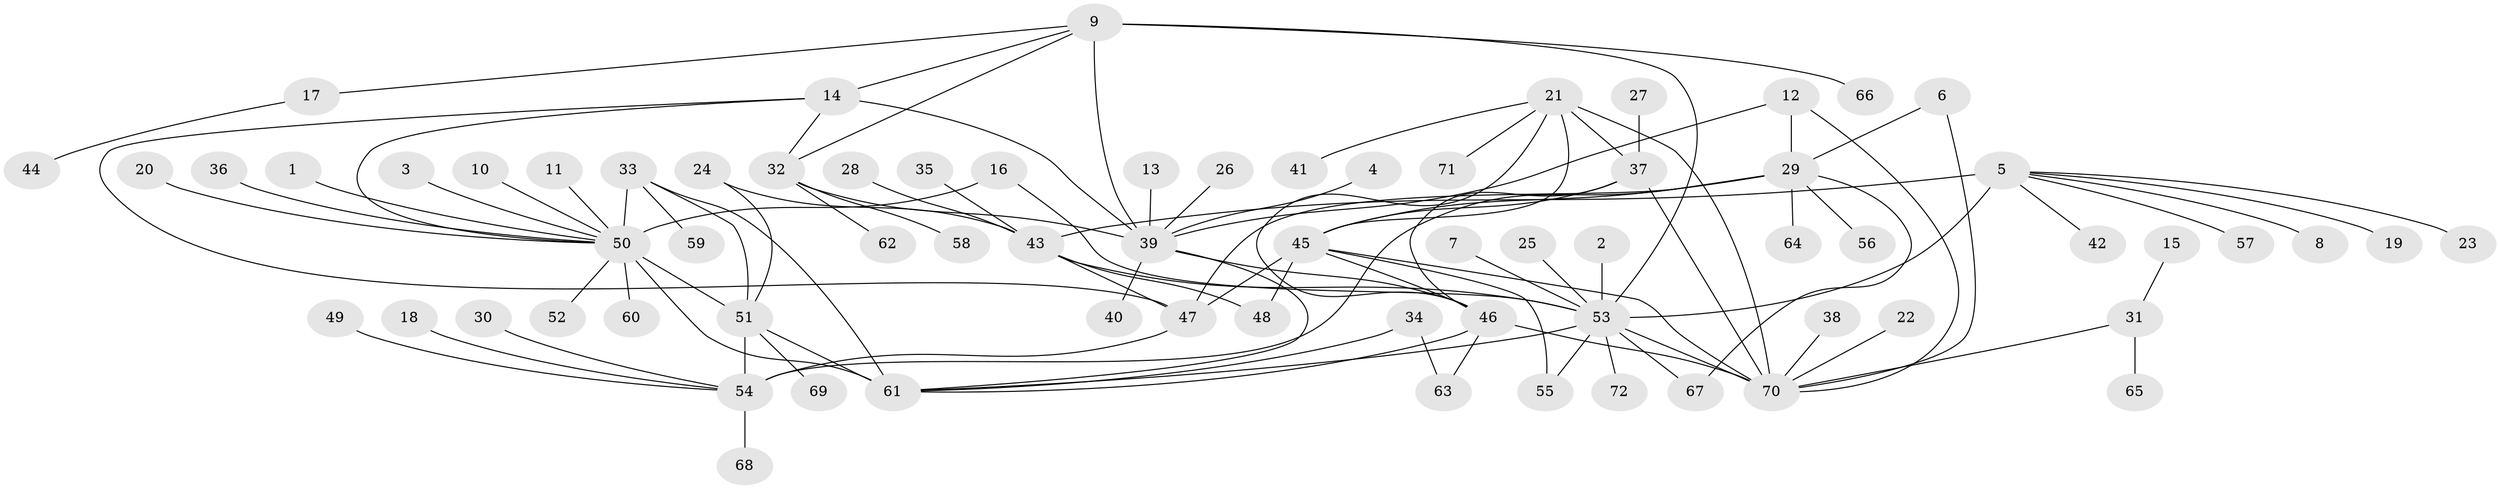 // original degree distribution, {11: 0.027777777777777776, 9: 0.020833333333333332, 8: 0.08333333333333333, 7: 0.034722222222222224, 10: 0.027777777777777776, 12: 0.013888888888888888, 13: 0.013888888888888888, 6: 0.006944444444444444, 15: 0.006944444444444444, 14: 0.006944444444444444, 4: 0.020833333333333332, 1: 0.5763888888888888, 2: 0.13194444444444445, 3: 0.027777777777777776}
// Generated by graph-tools (version 1.1) at 2025/02/03/09/25 03:02:44]
// undirected, 72 vertices, 102 edges
graph export_dot {
graph [start="1"]
  node [color=gray90,style=filled];
  1;
  2;
  3;
  4;
  5;
  6;
  7;
  8;
  9;
  10;
  11;
  12;
  13;
  14;
  15;
  16;
  17;
  18;
  19;
  20;
  21;
  22;
  23;
  24;
  25;
  26;
  27;
  28;
  29;
  30;
  31;
  32;
  33;
  34;
  35;
  36;
  37;
  38;
  39;
  40;
  41;
  42;
  43;
  44;
  45;
  46;
  47;
  48;
  49;
  50;
  51;
  52;
  53;
  54;
  55;
  56;
  57;
  58;
  59;
  60;
  61;
  62;
  63;
  64;
  65;
  66;
  67;
  68;
  69;
  70;
  71;
  72;
  1 -- 50 [weight=1.0];
  2 -- 53 [weight=1.0];
  3 -- 50 [weight=1.0];
  4 -- 39 [weight=1.0];
  5 -- 8 [weight=1.0];
  5 -- 19 [weight=1.0];
  5 -- 23 [weight=1.0];
  5 -- 42 [weight=1.0];
  5 -- 43 [weight=4.0];
  5 -- 53 [weight=8.0];
  5 -- 57 [weight=1.0];
  6 -- 29 [weight=1.0];
  6 -- 70 [weight=1.0];
  7 -- 53 [weight=1.0];
  9 -- 14 [weight=1.0];
  9 -- 17 [weight=1.0];
  9 -- 32 [weight=2.0];
  9 -- 39 [weight=3.0];
  9 -- 53 [weight=1.0];
  9 -- 66 [weight=1.0];
  10 -- 50 [weight=1.0];
  11 -- 50 [weight=1.0];
  12 -- 29 [weight=1.0];
  12 -- 39 [weight=1.0];
  12 -- 70 [weight=1.0];
  13 -- 39 [weight=1.0];
  14 -- 32 [weight=2.0];
  14 -- 39 [weight=3.0];
  14 -- 47 [weight=1.0];
  14 -- 50 [weight=1.0];
  15 -- 31 [weight=1.0];
  16 -- 50 [weight=1.0];
  16 -- 53 [weight=1.0];
  17 -- 44 [weight=1.0];
  18 -- 54 [weight=1.0];
  20 -- 50 [weight=1.0];
  21 -- 37 [weight=2.0];
  21 -- 41 [weight=1.0];
  21 -- 45 [weight=1.0];
  21 -- 46 [weight=2.0];
  21 -- 70 [weight=1.0];
  21 -- 71 [weight=1.0];
  22 -- 70 [weight=1.0];
  24 -- 43 [weight=1.0];
  24 -- 51 [weight=1.0];
  25 -- 53 [weight=1.0];
  26 -- 39 [weight=1.0];
  27 -- 37 [weight=1.0];
  28 -- 43 [weight=1.0];
  29 -- 45 [weight=1.0];
  29 -- 47 [weight=8.0];
  29 -- 54 [weight=4.0];
  29 -- 56 [weight=1.0];
  29 -- 64 [weight=1.0];
  29 -- 67 [weight=1.0];
  30 -- 54 [weight=1.0];
  31 -- 65 [weight=1.0];
  31 -- 70 [weight=1.0];
  32 -- 39 [weight=6.0];
  32 -- 58 [weight=1.0];
  32 -- 62 [weight=1.0];
  33 -- 50 [weight=4.0];
  33 -- 51 [weight=1.0];
  33 -- 59 [weight=1.0];
  33 -- 61 [weight=1.0];
  34 -- 61 [weight=1.0];
  34 -- 63 [weight=1.0];
  35 -- 43 [weight=1.0];
  36 -- 50 [weight=1.0];
  37 -- 45 [weight=2.0];
  37 -- 46 [weight=4.0];
  37 -- 70 [weight=2.0];
  38 -- 70 [weight=1.0];
  39 -- 40 [weight=1.0];
  39 -- 46 [weight=2.0];
  39 -- 61 [weight=1.0];
  43 -- 47 [weight=1.0];
  43 -- 48 [weight=1.0];
  43 -- 53 [weight=2.0];
  45 -- 46 [weight=2.0];
  45 -- 47 [weight=1.0];
  45 -- 48 [weight=1.0];
  45 -- 55 [weight=1.0];
  45 -- 70 [weight=1.0];
  46 -- 61 [weight=1.0];
  46 -- 63 [weight=1.0];
  46 -- 70 [weight=2.0];
  47 -- 54 [weight=2.0];
  49 -- 54 [weight=1.0];
  50 -- 51 [weight=4.0];
  50 -- 52 [weight=1.0];
  50 -- 60 [weight=1.0];
  50 -- 61 [weight=4.0];
  51 -- 54 [weight=1.0];
  51 -- 61 [weight=1.0];
  51 -- 69 [weight=1.0];
  53 -- 55 [weight=1.0];
  53 -- 61 [weight=1.0];
  53 -- 67 [weight=1.0];
  53 -- 70 [weight=1.0];
  53 -- 72 [weight=1.0];
  54 -- 68 [weight=1.0];
}
